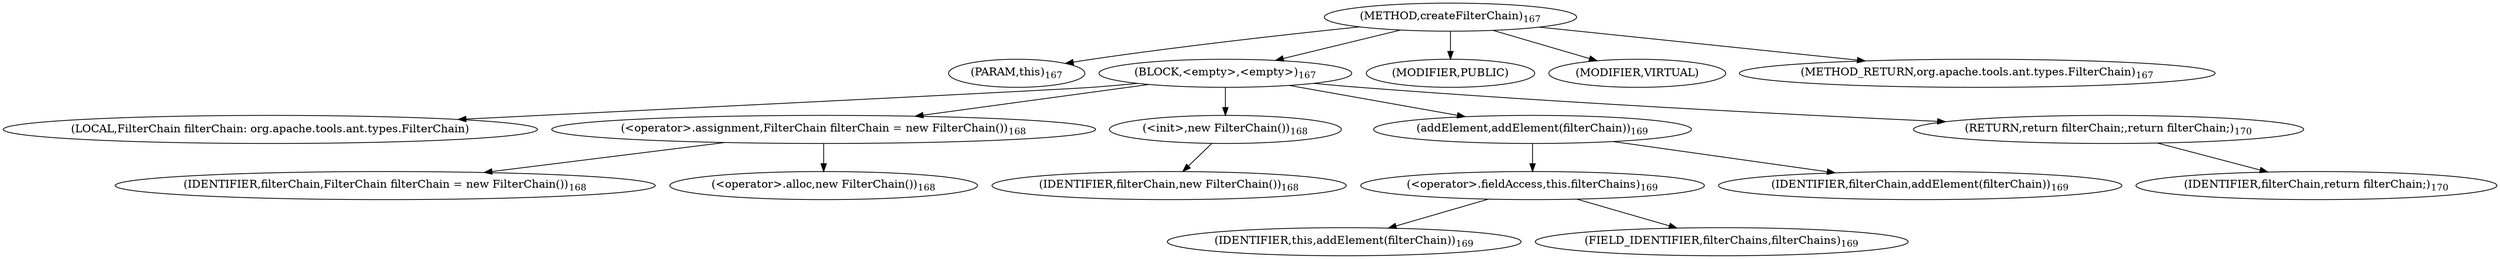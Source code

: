 digraph "createFilterChain" {  
"330" [label = <(METHOD,createFilterChain)<SUB>167</SUB>> ]
"331" [label = <(PARAM,this)<SUB>167</SUB>> ]
"332" [label = <(BLOCK,&lt;empty&gt;,&lt;empty&gt;)<SUB>167</SUB>> ]
"10" [label = <(LOCAL,FilterChain filterChain: org.apache.tools.ant.types.FilterChain)> ]
"333" [label = <(&lt;operator&gt;.assignment,FilterChain filterChain = new FilterChain())<SUB>168</SUB>> ]
"334" [label = <(IDENTIFIER,filterChain,FilterChain filterChain = new FilterChain())<SUB>168</SUB>> ]
"335" [label = <(&lt;operator&gt;.alloc,new FilterChain())<SUB>168</SUB>> ]
"336" [label = <(&lt;init&gt;,new FilterChain())<SUB>168</SUB>> ]
"9" [label = <(IDENTIFIER,filterChain,new FilterChain())<SUB>168</SUB>> ]
"337" [label = <(addElement,addElement(filterChain))<SUB>169</SUB>> ]
"338" [label = <(&lt;operator&gt;.fieldAccess,this.filterChains)<SUB>169</SUB>> ]
"339" [label = <(IDENTIFIER,this,addElement(filterChain))<SUB>169</SUB>> ]
"340" [label = <(FIELD_IDENTIFIER,filterChains,filterChains)<SUB>169</SUB>> ]
"341" [label = <(IDENTIFIER,filterChain,addElement(filterChain))<SUB>169</SUB>> ]
"342" [label = <(RETURN,return filterChain;,return filterChain;)<SUB>170</SUB>> ]
"343" [label = <(IDENTIFIER,filterChain,return filterChain;)<SUB>170</SUB>> ]
"344" [label = <(MODIFIER,PUBLIC)> ]
"345" [label = <(MODIFIER,VIRTUAL)> ]
"346" [label = <(METHOD_RETURN,org.apache.tools.ant.types.FilterChain)<SUB>167</SUB>> ]
  "330" -> "331" 
  "330" -> "332" 
  "330" -> "344" 
  "330" -> "345" 
  "330" -> "346" 
  "332" -> "10" 
  "332" -> "333" 
  "332" -> "336" 
  "332" -> "337" 
  "332" -> "342" 
  "333" -> "334" 
  "333" -> "335" 
  "336" -> "9" 
  "337" -> "338" 
  "337" -> "341" 
  "338" -> "339" 
  "338" -> "340" 
  "342" -> "343" 
}
